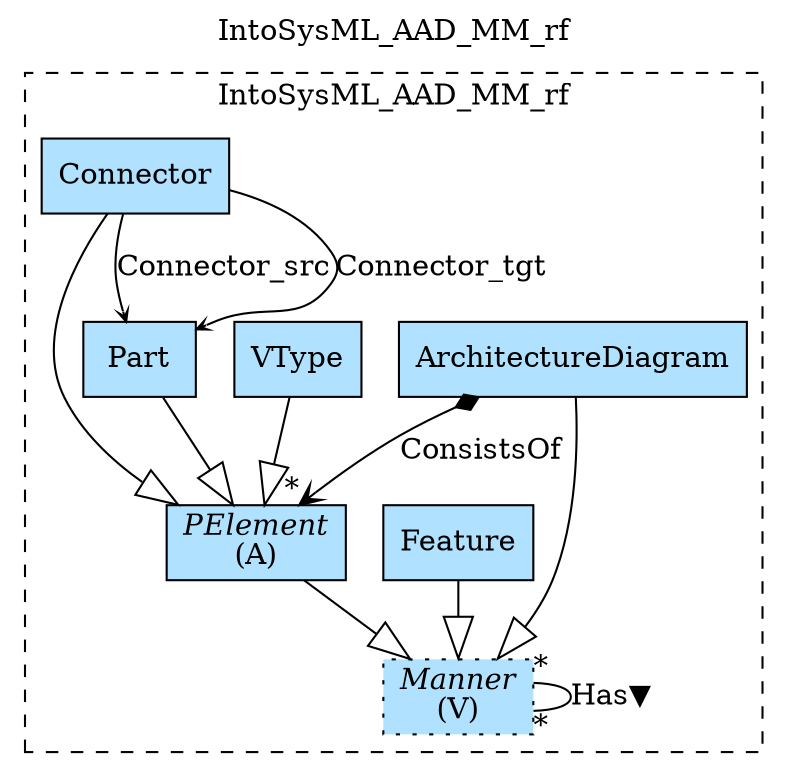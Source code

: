digraph {graph[label=IntoSysML_AAD_MM_rf,labelloc=tl,labelfontsize=12];
subgraph cluster_IntoSysML_AAD_MM_rf{style=dashed;label=IntoSysML_AAD_MM_rf;
"ArchitectureDiagram"[shape=record,fillcolor=lightskyblue1,style = filled,label="ArchitectureDiagram"];
"Feature"[shape=record,fillcolor=lightskyblue1,style = filled,label="Feature"];
"Manner"[shape=record,fillcolor=lightskyblue1,style ="filled,dotted",label=<{<I>Manner</I><br/>(V)}>];
"VType"[shape=record,fillcolor=lightskyblue1,style = filled,label="VType"];
"PElement"[shape=record,fillcolor=lightskyblue1,style = filled,label=<{<I>PElement</I><br/>(A)}>];
"Connector"[shape=record,fillcolor=lightskyblue1,style = filled,label="Connector"];
"Part"[shape=record,fillcolor=lightskyblue1,style = filled,label="Part"];

"ArchitectureDiagram"->"PElement"[label="ConsistsOf",arrowhead=vee,arrowtail=diamond,dir=both,headlabel="*"];
"Manner"->"Manner"[label="Has▼",dir=none,taillabel="*",headlabel="*"];
"ArchitectureDiagram"->"Manner"[arrowhead=onormal,arrowsize=2.0];
"PElement"->"Manner"[arrowhead=onormal,arrowsize=2.0];
"Feature"->"Manner"[arrowhead=onormal,arrowsize=2.0];
"Part"->"PElement"[arrowhead=onormal,arrowsize=2.0];
"Connector"->"PElement"[arrowhead=onormal,arrowsize=2.0];
"VType"->"PElement"[arrowhead=onormal,arrowsize=2.0];
"Connector"->"Part"[label="Connector_src",arrowhead=vee,headlabel="",arrowsize=.5];
"Connector"->"Part"[label="Connector_tgt",arrowhead=vee,headlabel="",arrowsize=.5];

}
}
